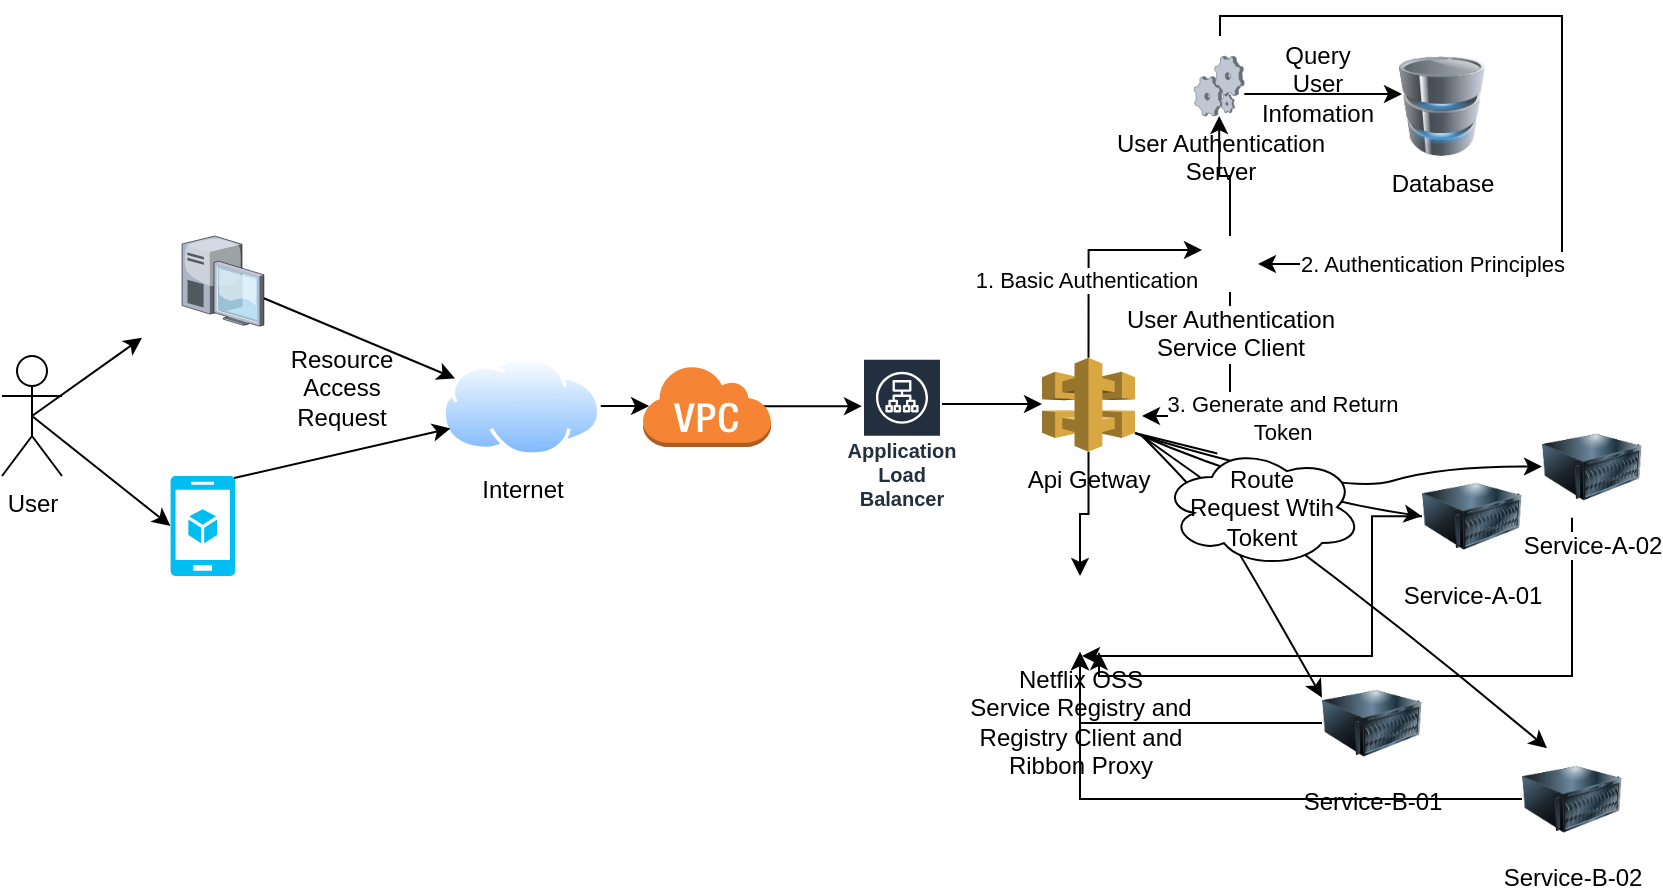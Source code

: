 <mxfile version="16.2.4" type="github">
  <diagram id="YiBS9SyUtZm0pEoMCczj" name="Page-1">
    <mxGraphModel dx="1022" dy="1492" grid="1" gridSize="10" guides="1" tooltips="1" connect="1" arrows="1" fold="1" page="1" pageScale="1" pageWidth="850" pageHeight="1100" math="0" shadow="0">
      <root>
        <mxCell id="0" />
        <mxCell id="1" parent="0" />
        <mxCell id="brArj6lu671APv80hZgv-5" value="" style="verticalLabelPosition=bottom;html=1;verticalAlign=top;align=center;strokeColor=none;fillColor=#00BEF2;shape=mxgraph.azure.mobile_services;pointerEvents=1;" vertex="1" parent="1">
          <mxGeometry x="104.22" y="200" width="32.5" height="50" as="geometry" />
        </mxCell>
        <mxCell id="brArj6lu671APv80hZgv-8" value="" style="group" vertex="1" connectable="0" parent="1">
          <mxGeometry x="90" y="80" width="60.94" height="67.68" as="geometry" />
        </mxCell>
        <mxCell id="brArj6lu671APv80hZgv-3" value="" style="verticalLabelPosition=bottom;sketch=0;aspect=fixed;html=1;verticalAlign=top;strokeColor=none;align=center;outlineConnect=0;shape=mxgraph.citrix.desktop;" vertex="1" parent="brArj6lu671APv80hZgv-8">
          <mxGeometry x="20" width="40.94" height="45.08" as="geometry" />
        </mxCell>
        <mxCell id="brArj6lu671APv80hZgv-1" value="" style="shape=image;html=1;verticalAlign=top;verticalLabelPosition=bottom;labelBackgroundColor=#ffffff;imageAspect=0;aspect=fixed;image=https://cdn3.iconfinder.com/data/icons/3d-applications/128/app_icons_web_development___chrome_logo_website_browser_google.png" vertex="1" parent="brArj6lu671APv80hZgv-8">
          <mxGeometry y="20" width="47.68" height="47.68" as="geometry" />
        </mxCell>
        <mxCell id="brArj6lu671APv80hZgv-15" style="edgeStyle=orthogonalEdgeStyle;rounded=0;orthogonalLoop=1;jettySize=auto;html=1;entryX=0.055;entryY=0.5;entryDx=0;entryDy=0;entryPerimeter=0;" edge="1" parent="1" source="brArj6lu671APv80hZgv-9" target="brArj6lu671APv80hZgv-14">
          <mxGeometry relative="1" as="geometry" />
        </mxCell>
        <mxCell id="brArj6lu671APv80hZgv-9" value="&lt;div&gt;Internet&lt;/div&gt;" style="aspect=fixed;perimeter=ellipsePerimeter;html=1;align=center;shadow=0;dashed=0;spacingTop=3;image;image=img/lib/active_directory/internet_cloud.svg;" vertex="1" parent="1">
          <mxGeometry x="240" y="140" width="79.37" height="50" as="geometry" />
        </mxCell>
        <mxCell id="brArj6lu671APv80hZgv-11" value="" style="curved=1;endArrow=classic;html=1;rounded=0;" edge="1" parent="1" source="brArj6lu671APv80hZgv-3" target="brArj6lu671APv80hZgv-9">
          <mxGeometry width="50" height="50" relative="1" as="geometry">
            <mxPoint x="400" y="230" as="sourcePoint" />
            <mxPoint x="450" y="180" as="targetPoint" />
          </mxGeometry>
        </mxCell>
        <mxCell id="brArj6lu671APv80hZgv-12" value="" style="curved=1;endArrow=classic;html=1;rounded=0;exitX=0.98;exitY=0.02;exitDx=0;exitDy=0;exitPerimeter=0;entryX=0;entryY=0.75;entryDx=0;entryDy=0;" edge="1" parent="1" source="brArj6lu671APv80hZgv-5" target="brArj6lu671APv80hZgv-9">
          <mxGeometry width="50" height="50" relative="1" as="geometry">
            <mxPoint x="210" y="170" as="sourcePoint" />
            <mxPoint x="263.039" y="140.267" as="targetPoint" />
          </mxGeometry>
        </mxCell>
        <mxCell id="brArj6lu671APv80hZgv-13" value="Resource Access Request" style="text;html=1;strokeColor=none;fillColor=none;align=center;verticalAlign=middle;whiteSpace=wrap;rounded=0;" vertex="1" parent="1">
          <mxGeometry x="160" y="140.9" width="60" height="30" as="geometry" />
        </mxCell>
        <mxCell id="brArj6lu671APv80hZgv-18" style="edgeStyle=orthogonalEdgeStyle;rounded=0;orthogonalLoop=1;jettySize=auto;html=1;" edge="1" parent="1" target="brArj6lu671APv80hZgv-16">
          <mxGeometry relative="1" as="geometry">
            <mxPoint x="398.5" y="165.1" as="sourcePoint" />
            <mxPoint x="444" y="180.9" as="targetPoint" />
            <Array as="points">
              <mxPoint x="440" y="165" />
              <mxPoint x="440" y="165" />
            </Array>
          </mxGeometry>
        </mxCell>
        <mxCell id="brArj6lu671APv80hZgv-14" value="" style="outlineConnect=0;dashed=0;verticalLabelPosition=bottom;verticalAlign=top;align=center;html=1;shape=mxgraph.aws3.virtual_private_cloud;fillColor=#F58534;gradientColor=none;" vertex="1" parent="1">
          <mxGeometry x="340" y="144.45" width="64.5" height="41.1" as="geometry" />
        </mxCell>
        <mxCell id="brArj6lu671APv80hZgv-19" style="edgeStyle=orthogonalEdgeStyle;rounded=0;orthogonalLoop=1;jettySize=auto;html=1;" edge="1" parent="1" source="brArj6lu671APv80hZgv-16" target="brArj6lu671APv80hZgv-17">
          <mxGeometry relative="1" as="geometry">
            <Array as="points">
              <mxPoint x="500" y="164" />
              <mxPoint x="500" y="164" />
            </Array>
          </mxGeometry>
        </mxCell>
        <mxCell id="brArj6lu671APv80hZgv-16" value="Application Load Balancer" style="sketch=0;outlineConnect=0;fontColor=#232F3E;gradientColor=none;strokeColor=#ffffff;fillColor=#232F3E;dashed=0;verticalLabelPosition=middle;verticalAlign=bottom;align=center;html=1;whiteSpace=wrap;fontSize=10;fontStyle=1;spacing=3;shape=mxgraph.aws4.productIcon;prIcon=mxgraph.aws4.application_load_balancer;" vertex="1" parent="1">
          <mxGeometry x="450" y="140.9" width="40" height="80" as="geometry" />
        </mxCell>
        <mxCell id="brArj6lu671APv80hZgv-26" style="edgeStyle=orthogonalEdgeStyle;rounded=0;orthogonalLoop=1;jettySize=auto;html=1;entryX=0;entryY=0.25;entryDx=0;entryDy=0;exitX=0.5;exitY=0;exitDx=0;exitDy=0;exitPerimeter=0;" edge="1" parent="1" source="brArj6lu671APv80hZgv-17" target="brArj6lu671APv80hZgv-20">
          <mxGeometry relative="1" as="geometry" />
        </mxCell>
        <mxCell id="brArj6lu671APv80hZgv-27" value="1. Basic Authentication" style="edgeLabel;html=1;align=center;verticalAlign=middle;resizable=0;points=[];" vertex="1" connectable="0" parent="brArj6lu671APv80hZgv-26">
          <mxGeometry x="-0.297" y="2" relative="1" as="geometry">
            <mxPoint as="offset" />
          </mxGeometry>
        </mxCell>
        <mxCell id="brArj6lu671APv80hZgv-33" style="edgeStyle=orthogonalEdgeStyle;rounded=0;orthogonalLoop=1;jettySize=auto;html=1;" edge="1" parent="1" source="brArj6lu671APv80hZgv-17" target="brArj6lu671APv80hZgv-32">
          <mxGeometry relative="1" as="geometry" />
        </mxCell>
        <mxCell id="brArj6lu671APv80hZgv-17" value="Api Getway" style="outlineConnect=0;dashed=0;verticalLabelPosition=bottom;verticalAlign=top;align=center;html=1;shape=mxgraph.aws3.api_gateway;fillColor=#D9A741;gradientColor=none;" vertex="1" parent="1">
          <mxGeometry x="540" y="140.9" width="46.5" height="47" as="geometry" />
        </mxCell>
        <mxCell id="brArj6lu671APv80hZgv-25" style="edgeStyle=orthogonalEdgeStyle;rounded=0;orthogonalLoop=1;jettySize=auto;html=1;" edge="1" parent="1" source="brArj6lu671APv80hZgv-20" target="brArj6lu671APv80hZgv-21">
          <mxGeometry relative="1" as="geometry" />
        </mxCell>
        <mxCell id="brArj6lu671APv80hZgv-28" style="edgeStyle=orthogonalEdgeStyle;rounded=0;orthogonalLoop=1;jettySize=auto;html=1;exitX=0.5;exitY=1;exitDx=0;exitDy=0;" edge="1" parent="1" source="brArj6lu671APv80hZgv-20">
          <mxGeometry relative="1" as="geometry">
            <mxPoint x="590" y="170" as="targetPoint" />
            <Array as="points">
              <mxPoint x="634" y="170" />
              <mxPoint x="590" y="170" />
            </Array>
          </mxGeometry>
        </mxCell>
        <mxCell id="brArj6lu671APv80hZgv-29" value="&lt;div&gt;3. Generate and Return&lt;br&gt;&lt;/div&gt;&lt;div&gt;Token&lt;/div&gt;" style="edgeLabel;html=1;align=center;verticalAlign=middle;resizable=0;points=[];" vertex="1" connectable="0" parent="brArj6lu671APv80hZgv-28">
          <mxGeometry x="0.207" relative="1" as="geometry">
            <mxPoint x="28" y="1" as="offset" />
          </mxGeometry>
        </mxCell>
        <mxCell id="brArj6lu671APv80hZgv-20" value="&lt;div&gt;User Authentication&lt;/div&gt;&lt;div&gt;Service Client&lt;br&gt;&lt;/div&gt;" style="shape=image;html=1;verticalAlign=top;verticalLabelPosition=bottom;labelBackgroundColor=#ffffff;imageAspect=0;aspect=fixed;image=https://cdn1.iconfinder.com/data/icons/nuvola2/48x48/actions/kgpg_identity.png" vertex="1" parent="1">
          <mxGeometry x="620" y="80" width="28" height="28" as="geometry" />
        </mxCell>
        <mxCell id="brArj6lu671APv80hZgv-23" style="edgeStyle=orthogonalEdgeStyle;rounded=0;orthogonalLoop=1;jettySize=auto;html=1;" edge="1" parent="1" source="brArj6lu671APv80hZgv-21">
          <mxGeometry relative="1" as="geometry">
            <mxPoint x="720" y="9" as="targetPoint" />
            <Array as="points">
              <mxPoint x="700" y="9" />
              <mxPoint x="700" y="9" />
            </Array>
          </mxGeometry>
        </mxCell>
        <mxCell id="brArj6lu671APv80hZgv-30" style="edgeStyle=orthogonalEdgeStyle;rounded=0;orthogonalLoop=1;jettySize=auto;html=1;entryX=1;entryY=0.5;entryDx=0;entryDy=0;" edge="1" parent="1" target="brArj6lu671APv80hZgv-20">
          <mxGeometry relative="1" as="geometry">
            <mxPoint x="629" y="-20" as="sourcePoint" />
            <Array as="points">
              <mxPoint x="629" y="-30" />
              <mxPoint x="800" y="-30" />
              <mxPoint x="800" y="94" />
            </Array>
          </mxGeometry>
        </mxCell>
        <mxCell id="brArj6lu671APv80hZgv-31" value="2. Authentication Principles" style="edgeLabel;html=1;align=center;verticalAlign=middle;resizable=0;points=[];" vertex="1" connectable="0" parent="brArj6lu671APv80hZgv-30">
          <mxGeometry x="0.619" relative="1" as="geometry">
            <mxPoint as="offset" />
          </mxGeometry>
        </mxCell>
        <mxCell id="brArj6lu671APv80hZgv-21" value="&lt;div&gt;User Authentication&lt;/div&gt;&lt;div&gt;Server&lt;br&gt;&lt;/div&gt;" style="verticalLabelPosition=bottom;sketch=0;aspect=fixed;html=1;verticalAlign=top;strokeColor=none;align=center;outlineConnect=0;shape=mxgraph.citrix.process;" vertex="1" parent="1">
          <mxGeometry x="616" y="-10" width="25.16" height="30" as="geometry" />
        </mxCell>
        <mxCell id="brArj6lu671APv80hZgv-22" value="Database" style="image;html=1;image=img/lib/clip_art/computers/Database_128x128.png" vertex="1" parent="1">
          <mxGeometry x="710" y="-10" width="60" height="50" as="geometry" />
        </mxCell>
        <mxCell id="brArj6lu671APv80hZgv-24" value="Query User Infomation" style="text;html=1;strokeColor=none;fillColor=none;align=center;verticalAlign=middle;whiteSpace=wrap;rounded=0;" vertex="1" parent="1">
          <mxGeometry x="648" y="-11" width="60" height="30" as="geometry" />
        </mxCell>
        <mxCell id="brArj6lu671APv80hZgv-32" value="&lt;div&gt;Netflix OSS&lt;/div&gt;&lt;div&gt;Service Registry and&lt;/div&gt;&lt;div&gt;Registry Client and&lt;/div&gt;&lt;div&gt;Ribbon Proxy&lt;br&gt;&lt;/div&gt;" style="shape=image;html=1;verticalAlign=top;verticalLabelPosition=bottom;labelBackgroundColor=#ffffff;imageAspect=0;aspect=fixed;image=https://cdn3.iconfinder.com/data/icons/3d-applications/128/app_icons_media___netflix_logo_website_movie_series_multimedia_streaming_stream.png" vertex="1" parent="1">
          <mxGeometry x="540" y="250" width="38" height="38" as="geometry" />
        </mxCell>
        <mxCell id="brArj6lu671APv80hZgv-44" style="edgeStyle=orthogonalEdgeStyle;rounded=0;orthogonalLoop=1;jettySize=auto;html=1;" edge="1" parent="1" source="brArj6lu671APv80hZgv-34">
          <mxGeometry relative="1" as="geometry">
            <mxPoint x="560" y="290" as="targetPoint" />
            <Array as="points">
              <mxPoint x="705" y="290" />
            </Array>
          </mxGeometry>
        </mxCell>
        <mxCell id="brArj6lu671APv80hZgv-34" value="Service-A-01" style="image;html=1;image=img/lib/clip_art/computers/Server_128x128.png" vertex="1" parent="1">
          <mxGeometry x="730" y="194.65" width="50" height="50.9" as="geometry" />
        </mxCell>
        <mxCell id="brArj6lu671APv80hZgv-45" style="edgeStyle=orthogonalEdgeStyle;rounded=0;orthogonalLoop=1;jettySize=auto;html=1;entryX=0.75;entryY=1;entryDx=0;entryDy=0;" edge="1" parent="1" source="brArj6lu671APv80hZgv-35" target="brArj6lu671APv80hZgv-32">
          <mxGeometry relative="1" as="geometry">
            <Array as="points">
              <mxPoint x="805" y="300" />
              <mxPoint x="569" y="300" />
            </Array>
          </mxGeometry>
        </mxCell>
        <mxCell id="brArj6lu671APv80hZgv-35" value="Service-A-02" style="image;html=1;image=img/lib/clip_art/computers/Server_128x128.png" vertex="1" parent="1">
          <mxGeometry x="790" y="170" width="50" height="50.9" as="geometry" />
        </mxCell>
        <mxCell id="brArj6lu671APv80hZgv-42" style="edgeStyle=orthogonalEdgeStyle;rounded=0;orthogonalLoop=1;jettySize=auto;html=1;" edge="1" parent="1" source="brArj6lu671APv80hZgv-40" target="brArj6lu671APv80hZgv-32">
          <mxGeometry relative="1" as="geometry" />
        </mxCell>
        <mxCell id="brArj6lu671APv80hZgv-40" value="Service-B-01" style="image;html=1;image=img/lib/clip_art/computers/Server_128x128.png" vertex="1" parent="1">
          <mxGeometry x="680" y="298.1" width="50" height="50.9" as="geometry" />
        </mxCell>
        <mxCell id="brArj6lu671APv80hZgv-43" style="edgeStyle=orthogonalEdgeStyle;rounded=0;orthogonalLoop=1;jettySize=auto;html=1;" edge="1" parent="1" source="brArj6lu671APv80hZgv-41" target="brArj6lu671APv80hZgv-32">
          <mxGeometry relative="1" as="geometry" />
        </mxCell>
        <mxCell id="brArj6lu671APv80hZgv-41" value="Service-B-02" style="image;html=1;image=img/lib/clip_art/computers/Server_128x128.png" vertex="1" parent="1">
          <mxGeometry x="780" y="336.1" width="50" height="50.9" as="geometry" />
        </mxCell>
        <mxCell id="brArj6lu671APv80hZgv-47" value="" style="curved=1;endArrow=classic;html=1;rounded=0;entryX=0;entryY=0.5;entryDx=0;entryDy=0;exitX=1;exitY=0.8;exitDx=0;exitDy=0;exitPerimeter=0;" edge="1" parent="1" source="brArj6lu671APv80hZgv-17" target="brArj6lu671APv80hZgv-34">
          <mxGeometry width="50" height="50" relative="1" as="geometry">
            <mxPoint x="580" y="190" as="sourcePoint" />
            <mxPoint x="560" y="250" as="targetPoint" />
            <Array as="points">
              <mxPoint x="660" y="210" />
            </Array>
          </mxGeometry>
        </mxCell>
        <mxCell id="brArj6lu671APv80hZgv-48" value="" style="curved=1;endArrow=classic;html=1;rounded=0;" edge="1" parent="1" target="brArj6lu671APv80hZgv-35">
          <mxGeometry width="50" height="50" relative="1" as="geometry">
            <mxPoint x="590" y="180" as="sourcePoint" />
            <mxPoint x="690" y="234.55" as="targetPoint" />
            <Array as="points">
              <mxPoint x="690" y="210" />
              <mxPoint x="740" y="195" />
            </Array>
          </mxGeometry>
        </mxCell>
        <mxCell id="brArj6lu671APv80hZgv-49" value="" style="curved=1;endArrow=classic;html=1;rounded=0;entryX=0;entryY=0.25;entryDx=0;entryDy=0;" edge="1" parent="1" target="brArj6lu671APv80hZgv-40">
          <mxGeometry width="50" height="50" relative="1" as="geometry">
            <mxPoint x="590" y="180" as="sourcePoint" />
            <mxPoint x="690" y="234.55" as="targetPoint" />
            <Array as="points">
              <mxPoint x="620" y="210" />
              <mxPoint x="640" y="240" />
            </Array>
          </mxGeometry>
        </mxCell>
        <mxCell id="brArj6lu671APv80hZgv-50" value="" style="curved=1;endArrow=classic;html=1;rounded=0;entryX=0.25;entryY=0;entryDx=0;entryDy=0;startArrow=none;" edge="1" parent="1" target="brArj6lu671APv80hZgv-41">
          <mxGeometry width="50" height="50" relative="1" as="geometry">
            <mxPoint x="590" y="180" as="sourcePoint" />
            <mxPoint x="690" y="320.825" as="targetPoint" />
            <Array as="points">
              <mxPoint x="690" y="250" />
            </Array>
          </mxGeometry>
        </mxCell>
        <mxCell id="brArj6lu671APv80hZgv-51" value="&lt;div&gt;Route&lt;/div&gt;&lt;div&gt;Request Wtih Tokent&lt;br&gt;&lt;/div&gt;" style="ellipse;shape=cloud;whiteSpace=wrap;html=1;" vertex="1" parent="1">
          <mxGeometry x="600" y="185.55" width="100" height="60" as="geometry" />
        </mxCell>
        <mxCell id="brArj6lu671APv80hZgv-52" value="" style="curved=1;endArrow=none;html=1;rounded=0;entryX=0.25;entryY=0;entryDx=0;entryDy=0;exitX=1;exitY=0.8;exitDx=0;exitDy=0;exitPerimeter=0;" edge="1" parent="1" source="brArj6lu671APv80hZgv-17" target="brArj6lu671APv80hZgv-51">
          <mxGeometry width="50" height="50" relative="1" as="geometry">
            <mxPoint x="586.5" y="178.5" as="sourcePoint" />
            <mxPoint x="792.5" y="336.1" as="targetPoint" />
          </mxGeometry>
        </mxCell>
        <mxCell id="brArj6lu671APv80hZgv-53" value="User" style="shape=umlActor;verticalLabelPosition=bottom;verticalAlign=top;html=1;outlineConnect=0;" vertex="1" parent="1">
          <mxGeometry x="20" y="140" width="30" height="60" as="geometry" />
        </mxCell>
        <mxCell id="brArj6lu671APv80hZgv-54" value="" style="endArrow=classic;html=1;rounded=0;exitX=0.5;exitY=0.5;exitDx=0;exitDy=0;exitPerimeter=0;" edge="1" parent="1" source="brArj6lu671APv80hZgv-53">
          <mxGeometry width="50" height="50" relative="1" as="geometry">
            <mxPoint x="40" y="180.9" as="sourcePoint" />
            <mxPoint x="90" y="130.9" as="targetPoint" />
          </mxGeometry>
        </mxCell>
        <mxCell id="brArj6lu671APv80hZgv-55" value="" style="endArrow=classic;html=1;rounded=0;exitX=0.5;exitY=0.5;exitDx=0;exitDy=0;exitPerimeter=0;entryX=0;entryY=0.5;entryDx=0;entryDy=0;entryPerimeter=0;" edge="1" parent="1" source="brArj6lu671APv80hZgv-53" target="brArj6lu671APv80hZgv-5">
          <mxGeometry width="50" height="50" relative="1" as="geometry">
            <mxPoint x="45" y="180" as="sourcePoint" />
            <mxPoint x="100" y="140.9" as="targetPoint" />
          </mxGeometry>
        </mxCell>
      </root>
    </mxGraphModel>
  </diagram>
</mxfile>
